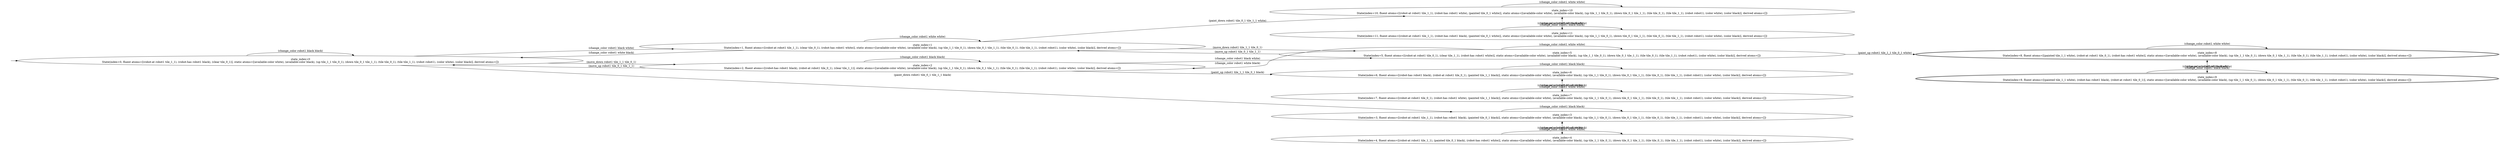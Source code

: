 digraph {
rankdir="LR"
s0[label="state_index=0
State(index=0, fluent atoms=[(robot-at robot1 tile_1_1), (robot-has robot1 black), (clear tile_0_1)], static atoms=[(available-color white), (available-color black), (up tile_1_1 tile_0_1), (down tile_0_1 tile_1_1), (tile tile_0_1), (tile tile_1_1), (robot robot1), (color white), (color black)], derived atoms=[])
"]
s1[label="state_index=1
State(index=1, fluent atoms=[(robot-at robot1 tile_1_1), (clear tile_0_1), (robot-has robot1 white)], static atoms=[(available-color white), (available-color black), (up tile_1_1 tile_0_1), (down tile_0_1 tile_1_1), (tile tile_0_1), (tile tile_1_1), (robot robot1), (color white), (color black)], derived atoms=[])
"]
s2[label="state_index=2
State(index=2, fluent atoms=[(robot-has robot1 black), (robot-at robot1 tile_0_1), (clear tile_1_1)], static atoms=[(available-color white), (available-color black), (up tile_1_1 tile_0_1), (down tile_0_1 tile_1_1), (tile tile_0_1), (tile tile_1_1), (robot robot1), (color white), (color black)], derived atoms=[])
"]
s3[label="state_index=3
State(index=3, fluent atoms=[(robot-at robot1 tile_1_1), (robot-has robot1 black), (painted tile_0_1 black)], static atoms=[(available-color white), (available-color black), (up tile_1_1 tile_0_1), (down tile_0_1 tile_1_1), (tile tile_0_1), (tile tile_1_1), (robot robot1), (color white), (color black)], derived atoms=[])
"]
s4[label="state_index=4
State(index=4, fluent atoms=[(robot-at robot1 tile_1_1), (painted tile_0_1 black), (robot-has robot1 white)], static atoms=[(available-color white), (available-color black), (up tile_1_1 tile_0_1), (down tile_0_1 tile_1_1), (tile tile_0_1), (tile tile_1_1), (robot robot1), (color white), (color black)], derived atoms=[])
"]
s5[label="state_index=5
State(index=5, fluent atoms=[(robot-at robot1 tile_0_1), (clear tile_1_1), (robot-has robot1 white)], static atoms=[(available-color white), (available-color black), (up tile_1_1 tile_0_1), (down tile_0_1 tile_1_1), (tile tile_0_1), (tile tile_1_1), (robot robot1), (color white), (color black)], derived atoms=[])
"]
s6[label="state_index=6
State(index=6, fluent atoms=[(robot-has robot1 black), (robot-at robot1 tile_0_1), (painted tile_1_1 black)], static atoms=[(available-color white), (available-color black), (up tile_1_1 tile_0_1), (down tile_0_1 tile_1_1), (tile tile_0_1), (tile tile_1_1), (robot robot1), (color white), (color black)], derived atoms=[])
"]
s7[label="state_index=7
State(index=7, fluent atoms=[(robot-at robot1 tile_0_1), (robot-has robot1 white), (painted tile_1_1 black)], static atoms=[(available-color white), (available-color black), (up tile_1_1 tile_0_1), (down tile_0_1 tile_1_1), (tile tile_0_1), (tile tile_1_1), (robot robot1), (color white), (color black)], derived atoms=[])
"]
s8[peripheries=2,label="state_index=8
State(index=8, fluent atoms=[(painted tile_1_1 white), (robot-at robot1 tile_0_1), (robot-has robot1 white)], static atoms=[(available-color white), (available-color black), (up tile_1_1 tile_0_1), (down tile_0_1 tile_1_1), (tile tile_0_1), (tile tile_1_1), (robot robot1), (color white), (color black)], derived atoms=[])
"]
s9[peripheries=2,label="state_index=9
State(index=9, fluent atoms=[(painted tile_1_1 white), (robot-has robot1 black), (robot-at robot1 tile_0_1)], static atoms=[(available-color white), (available-color black), (up tile_1_1 tile_0_1), (down tile_0_1 tile_1_1), (tile tile_0_1), (tile tile_1_1), (robot robot1), (color white), (color black)], derived atoms=[])
"]
s10[label="state_index=10
State(index=10, fluent atoms=[(robot-at robot1 tile_1_1), (robot-has robot1 white), (painted tile_0_1 white)], static atoms=[(available-color white), (available-color black), (up tile_1_1 tile_0_1), (down tile_0_1 tile_1_1), (tile tile_0_1), (tile tile_1_1), (robot robot1), (color white), (color black)], derived atoms=[])
"]
s11[label="state_index=11
State(index=11, fluent atoms=[(robot-at robot1 tile_1_1), (robot-has robot1 black), (painted tile_0_1 white)], static atoms=[(available-color white), (available-color black), (up tile_1_1 tile_0_1), (down tile_0_1 tile_1_1), (tile tile_0_1), (tile tile_1_1), (robot robot1), (color white), (color black)], derived atoms=[])
"]
Dangling [ label = "", style = invis ]
{ rank = same; Dangling }
Dangling -> s0
{ rank = same; s3,s4,s6,s7,s10,s11}
{ rank = same; s0}
{ rank = same; s1,s2}
{ rank = same; s5}
{ rank = same; s8,s9}
s0->s0 [label="(change_color robot1 black black)
"]
s0->s1 [label="(change_color robot1 black white)
"]
s0->s2 [label="(move_down robot1 tile_1_1 tile_0_1)
"]
s0->s3 [label="(paint_down robot1 tile_0_1 tile_1_1 black)
"]
s1->s0 [label="(change_color robot1 white black)
"]
s1->s1 [label="(change_color robot1 white white)
"]
s1->s5 [label="(move_down robot1 tile_1_1 tile_0_1)
"]
s1->s10 [label="(paint_down robot1 tile_0_1 tile_1_1 white)
"]
s2->s0 [label="(move_up robot1 tile_0_1 tile_1_1)
"]
s2->s2 [label="(change_color robot1 black black)
"]
s2->s5 [label="(change_color robot1 black white)
"]
s2->s6 [label="(paint_up robot1 tile_1_1 tile_0_1 black)
"]
s3->s3 [label="(change_color robot1 black black)
"]
s3->s4 [label="(change_color robot1 black white)
"]
s4->s3 [label="(change_color robot1 white black)
"]
s4->s4 [label="(change_color robot1 white white)
"]
s5->s1 [label="(move_up robot1 tile_0_1 tile_1_1)
"]
s5->s2 [label="(change_color robot1 white black)
"]
s5->s5 [label="(change_color robot1 white white)
"]
s5->s8 [label="(paint_up robot1 tile_1_1 tile_0_1 white)
"]
s6->s6 [label="(change_color robot1 black black)
"]
s6->s7 [label="(change_color robot1 black white)
"]
s7->s6 [label="(change_color robot1 white black)
"]
s7->s7 [label="(change_color robot1 white white)
"]
s8->s8 [label="(change_color robot1 white white)
"]
s8->s9 [label="(change_color robot1 white black)
"]
s9->s8 [label="(change_color robot1 black white)
"]
s9->s9 [label="(change_color robot1 black black)
"]
s10->s10 [label="(change_color robot1 white white)
"]
s10->s11 [label="(change_color robot1 white black)
"]
s11->s10 [label="(change_color robot1 black white)
"]
s11->s11 [label="(change_color robot1 black black)
"]
}
